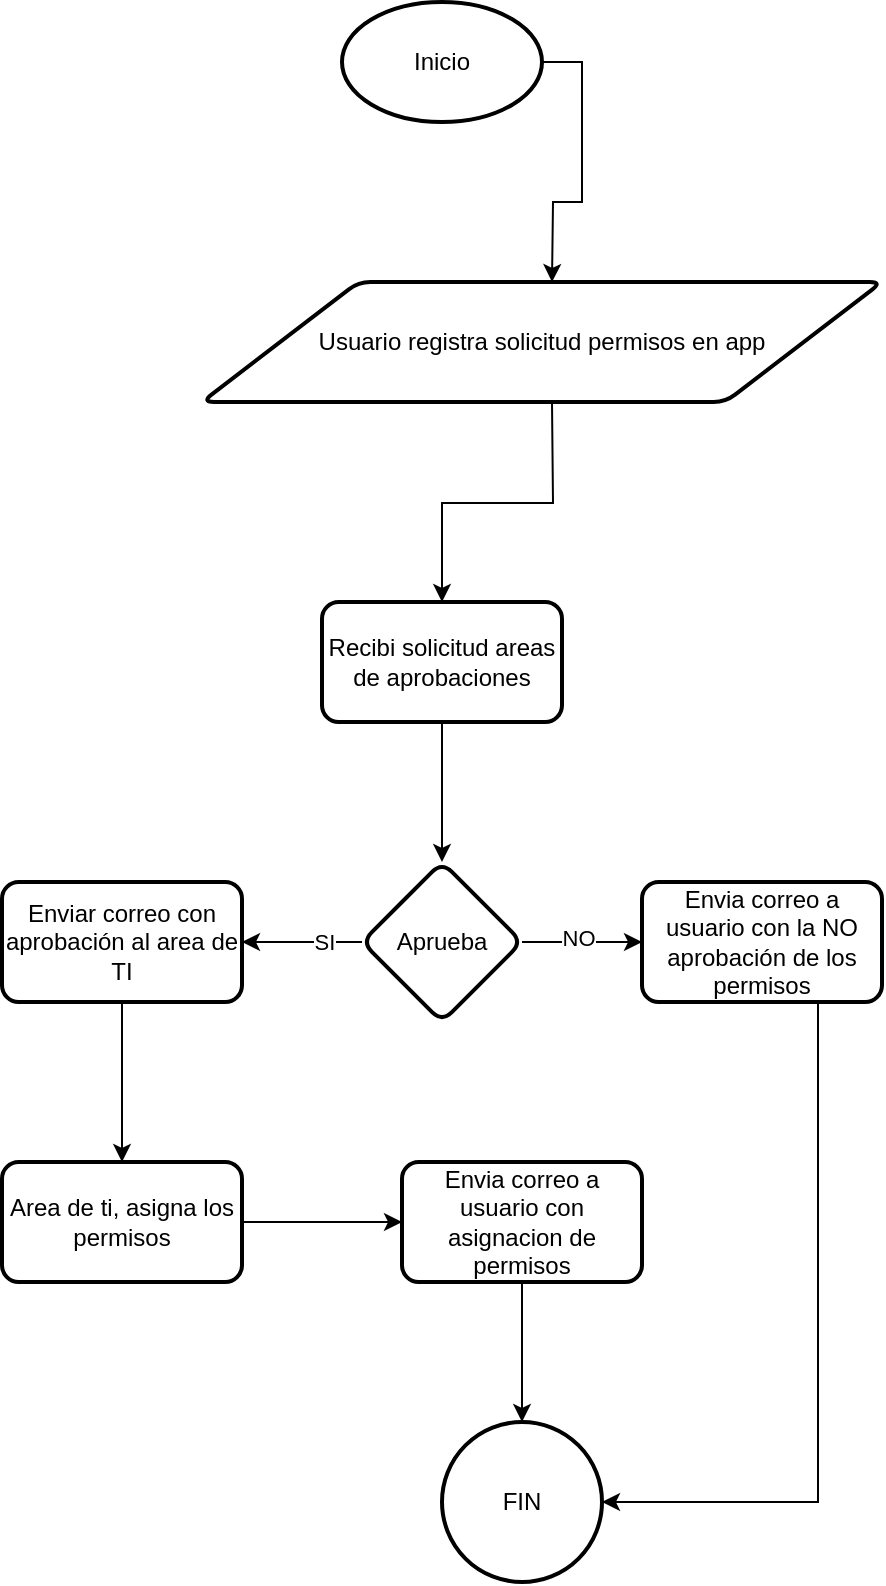 <mxfile version="24.2.5" type="device">
  <diagram name="Página-1" id="tWOLMJ6CPamkP-Lu0gZb">
    <mxGraphModel dx="1434" dy="746" grid="1" gridSize="10" guides="1" tooltips="1" connect="1" arrows="1" fold="1" page="1" pageScale="1" pageWidth="827" pageHeight="1169" math="0" shadow="0">
      <root>
        <mxCell id="0" />
        <mxCell id="1" parent="0" />
        <mxCell id="1dAWluMqVLUk9Aw7bPCL-3" value="" style="edgeStyle=orthogonalEdgeStyle;rounded=0;orthogonalLoop=1;jettySize=auto;html=1;" edge="1" parent="1" source="1dAWluMqVLUk9Aw7bPCL-1">
          <mxGeometry relative="1" as="geometry">
            <mxPoint x="437" y="170" as="targetPoint" />
          </mxGeometry>
        </mxCell>
        <mxCell id="1dAWluMqVLUk9Aw7bPCL-1" value="Inicio" style="strokeWidth=2;html=1;shape=mxgraph.flowchart.start_1;whiteSpace=wrap;" vertex="1" parent="1">
          <mxGeometry x="332" y="30" width="100" height="60" as="geometry" />
        </mxCell>
        <mxCell id="1dAWluMqVLUk9Aw7bPCL-5" value="" style="edgeStyle=orthogonalEdgeStyle;rounded=0;orthogonalLoop=1;jettySize=auto;html=1;" edge="1" parent="1" target="1dAWluMqVLUk9Aw7bPCL-4">
          <mxGeometry relative="1" as="geometry">
            <mxPoint x="437" y="230" as="sourcePoint" />
          </mxGeometry>
        </mxCell>
        <mxCell id="1dAWluMqVLUk9Aw7bPCL-7" value="" style="edgeStyle=orthogonalEdgeStyle;rounded=0;orthogonalLoop=1;jettySize=auto;html=1;" edge="1" parent="1" source="1dAWluMqVLUk9Aw7bPCL-4" target="1dAWluMqVLUk9Aw7bPCL-6">
          <mxGeometry relative="1" as="geometry" />
        </mxCell>
        <mxCell id="1dAWluMqVLUk9Aw7bPCL-4" value="Recibi solicitud areas de aprobaciones" style="whiteSpace=wrap;html=1;rounded=1;arcSize=14;strokeWidth=2;" vertex="1" parent="1">
          <mxGeometry x="322" y="330" width="120" height="60" as="geometry" />
        </mxCell>
        <mxCell id="1dAWluMqVLUk9Aw7bPCL-9" value="" style="edgeStyle=orthogonalEdgeStyle;rounded=0;orthogonalLoop=1;jettySize=auto;html=1;" edge="1" parent="1" source="1dAWluMqVLUk9Aw7bPCL-6" target="1dAWluMqVLUk9Aw7bPCL-8">
          <mxGeometry relative="1" as="geometry" />
        </mxCell>
        <mxCell id="1dAWluMqVLUk9Aw7bPCL-10" value="NO" style="edgeLabel;html=1;align=center;verticalAlign=middle;resizable=0;points=[];" vertex="1" connectable="0" parent="1dAWluMqVLUk9Aw7bPCL-9">
          <mxGeometry x="-0.067" y="2" relative="1" as="geometry">
            <mxPoint as="offset" />
          </mxGeometry>
        </mxCell>
        <mxCell id="1dAWluMqVLUk9Aw7bPCL-12" value="" style="edgeStyle=orthogonalEdgeStyle;rounded=0;orthogonalLoop=1;jettySize=auto;html=1;" edge="1" parent="1" source="1dAWluMqVLUk9Aw7bPCL-6" target="1dAWluMqVLUk9Aw7bPCL-11">
          <mxGeometry relative="1" as="geometry" />
        </mxCell>
        <mxCell id="1dAWluMqVLUk9Aw7bPCL-13" value="SI" style="edgeLabel;html=1;align=center;verticalAlign=middle;resizable=0;points=[];" vertex="1" connectable="0" parent="1dAWluMqVLUk9Aw7bPCL-12">
          <mxGeometry x="-0.367" relative="1" as="geometry">
            <mxPoint as="offset" />
          </mxGeometry>
        </mxCell>
        <mxCell id="1dAWluMqVLUk9Aw7bPCL-6" value="Aprueba" style="rhombus;whiteSpace=wrap;html=1;rounded=1;arcSize=14;strokeWidth=2;" vertex="1" parent="1">
          <mxGeometry x="342" y="460" width="80" height="80" as="geometry" />
        </mxCell>
        <mxCell id="1dAWluMqVLUk9Aw7bPCL-21" style="edgeStyle=orthogonalEdgeStyle;rounded=0;orthogonalLoop=1;jettySize=auto;html=1;entryX=1;entryY=0.5;entryDx=0;entryDy=0;" edge="1" parent="1" source="1dAWluMqVLUk9Aw7bPCL-8" target="1dAWluMqVLUk9Aw7bPCL-18">
          <mxGeometry relative="1" as="geometry">
            <mxPoint x="670" y="790" as="targetPoint" />
            <Array as="points">
              <mxPoint x="570" y="780" />
            </Array>
          </mxGeometry>
        </mxCell>
        <mxCell id="1dAWluMqVLUk9Aw7bPCL-8" value="Envia correo a usuario con la NO aprobación de los permisos" style="whiteSpace=wrap;html=1;rounded=1;arcSize=14;strokeWidth=2;" vertex="1" parent="1">
          <mxGeometry x="482" y="470" width="120" height="60" as="geometry" />
        </mxCell>
        <mxCell id="1dAWluMqVLUk9Aw7bPCL-15" value="" style="edgeStyle=orthogonalEdgeStyle;rounded=0;orthogonalLoop=1;jettySize=auto;html=1;" edge="1" parent="1" source="1dAWluMqVLUk9Aw7bPCL-11" target="1dAWluMqVLUk9Aw7bPCL-14">
          <mxGeometry relative="1" as="geometry" />
        </mxCell>
        <mxCell id="1dAWluMqVLUk9Aw7bPCL-11" value="Enviar correo con aprobación al area de TI" style="whiteSpace=wrap;html=1;rounded=1;arcSize=14;strokeWidth=2;" vertex="1" parent="1">
          <mxGeometry x="162" y="470" width="120" height="60" as="geometry" />
        </mxCell>
        <mxCell id="1dAWluMqVLUk9Aw7bPCL-17" value="" style="edgeStyle=orthogonalEdgeStyle;rounded=0;orthogonalLoop=1;jettySize=auto;html=1;" edge="1" parent="1" source="1dAWluMqVLUk9Aw7bPCL-14" target="1dAWluMqVLUk9Aw7bPCL-16">
          <mxGeometry relative="1" as="geometry" />
        </mxCell>
        <mxCell id="1dAWluMqVLUk9Aw7bPCL-14" value="Area de ti, asigna los permisos" style="whiteSpace=wrap;html=1;rounded=1;arcSize=14;strokeWidth=2;" vertex="1" parent="1">
          <mxGeometry x="162" y="610" width="120" height="60" as="geometry" />
        </mxCell>
        <mxCell id="1dAWluMqVLUk9Aw7bPCL-19" value="" style="edgeStyle=orthogonalEdgeStyle;rounded=0;orthogonalLoop=1;jettySize=auto;html=1;" edge="1" parent="1" source="1dAWluMqVLUk9Aw7bPCL-16" target="1dAWluMqVLUk9Aw7bPCL-18">
          <mxGeometry relative="1" as="geometry" />
        </mxCell>
        <mxCell id="1dAWluMqVLUk9Aw7bPCL-16" value="Envia correo a usuario con asignacion de permisos" style="whiteSpace=wrap;html=1;rounded=1;arcSize=14;strokeWidth=2;" vertex="1" parent="1">
          <mxGeometry x="362" y="610" width="120" height="60" as="geometry" />
        </mxCell>
        <mxCell id="1dAWluMqVLUk9Aw7bPCL-18" value="FIN" style="ellipse;whiteSpace=wrap;html=1;rounded=1;arcSize=14;strokeWidth=2;" vertex="1" parent="1">
          <mxGeometry x="382" y="740" width="80" height="80" as="geometry" />
        </mxCell>
        <mxCell id="1dAWluMqVLUk9Aw7bPCL-23" value="Usuario registra solicitud permisos en app" style="shape=parallelogram;html=1;strokeWidth=2;perimeter=parallelogramPerimeter;whiteSpace=wrap;rounded=1;arcSize=12;size=0.23;" vertex="1" parent="1">
          <mxGeometry x="262" y="170" width="340" height="60" as="geometry" />
        </mxCell>
      </root>
    </mxGraphModel>
  </diagram>
</mxfile>
